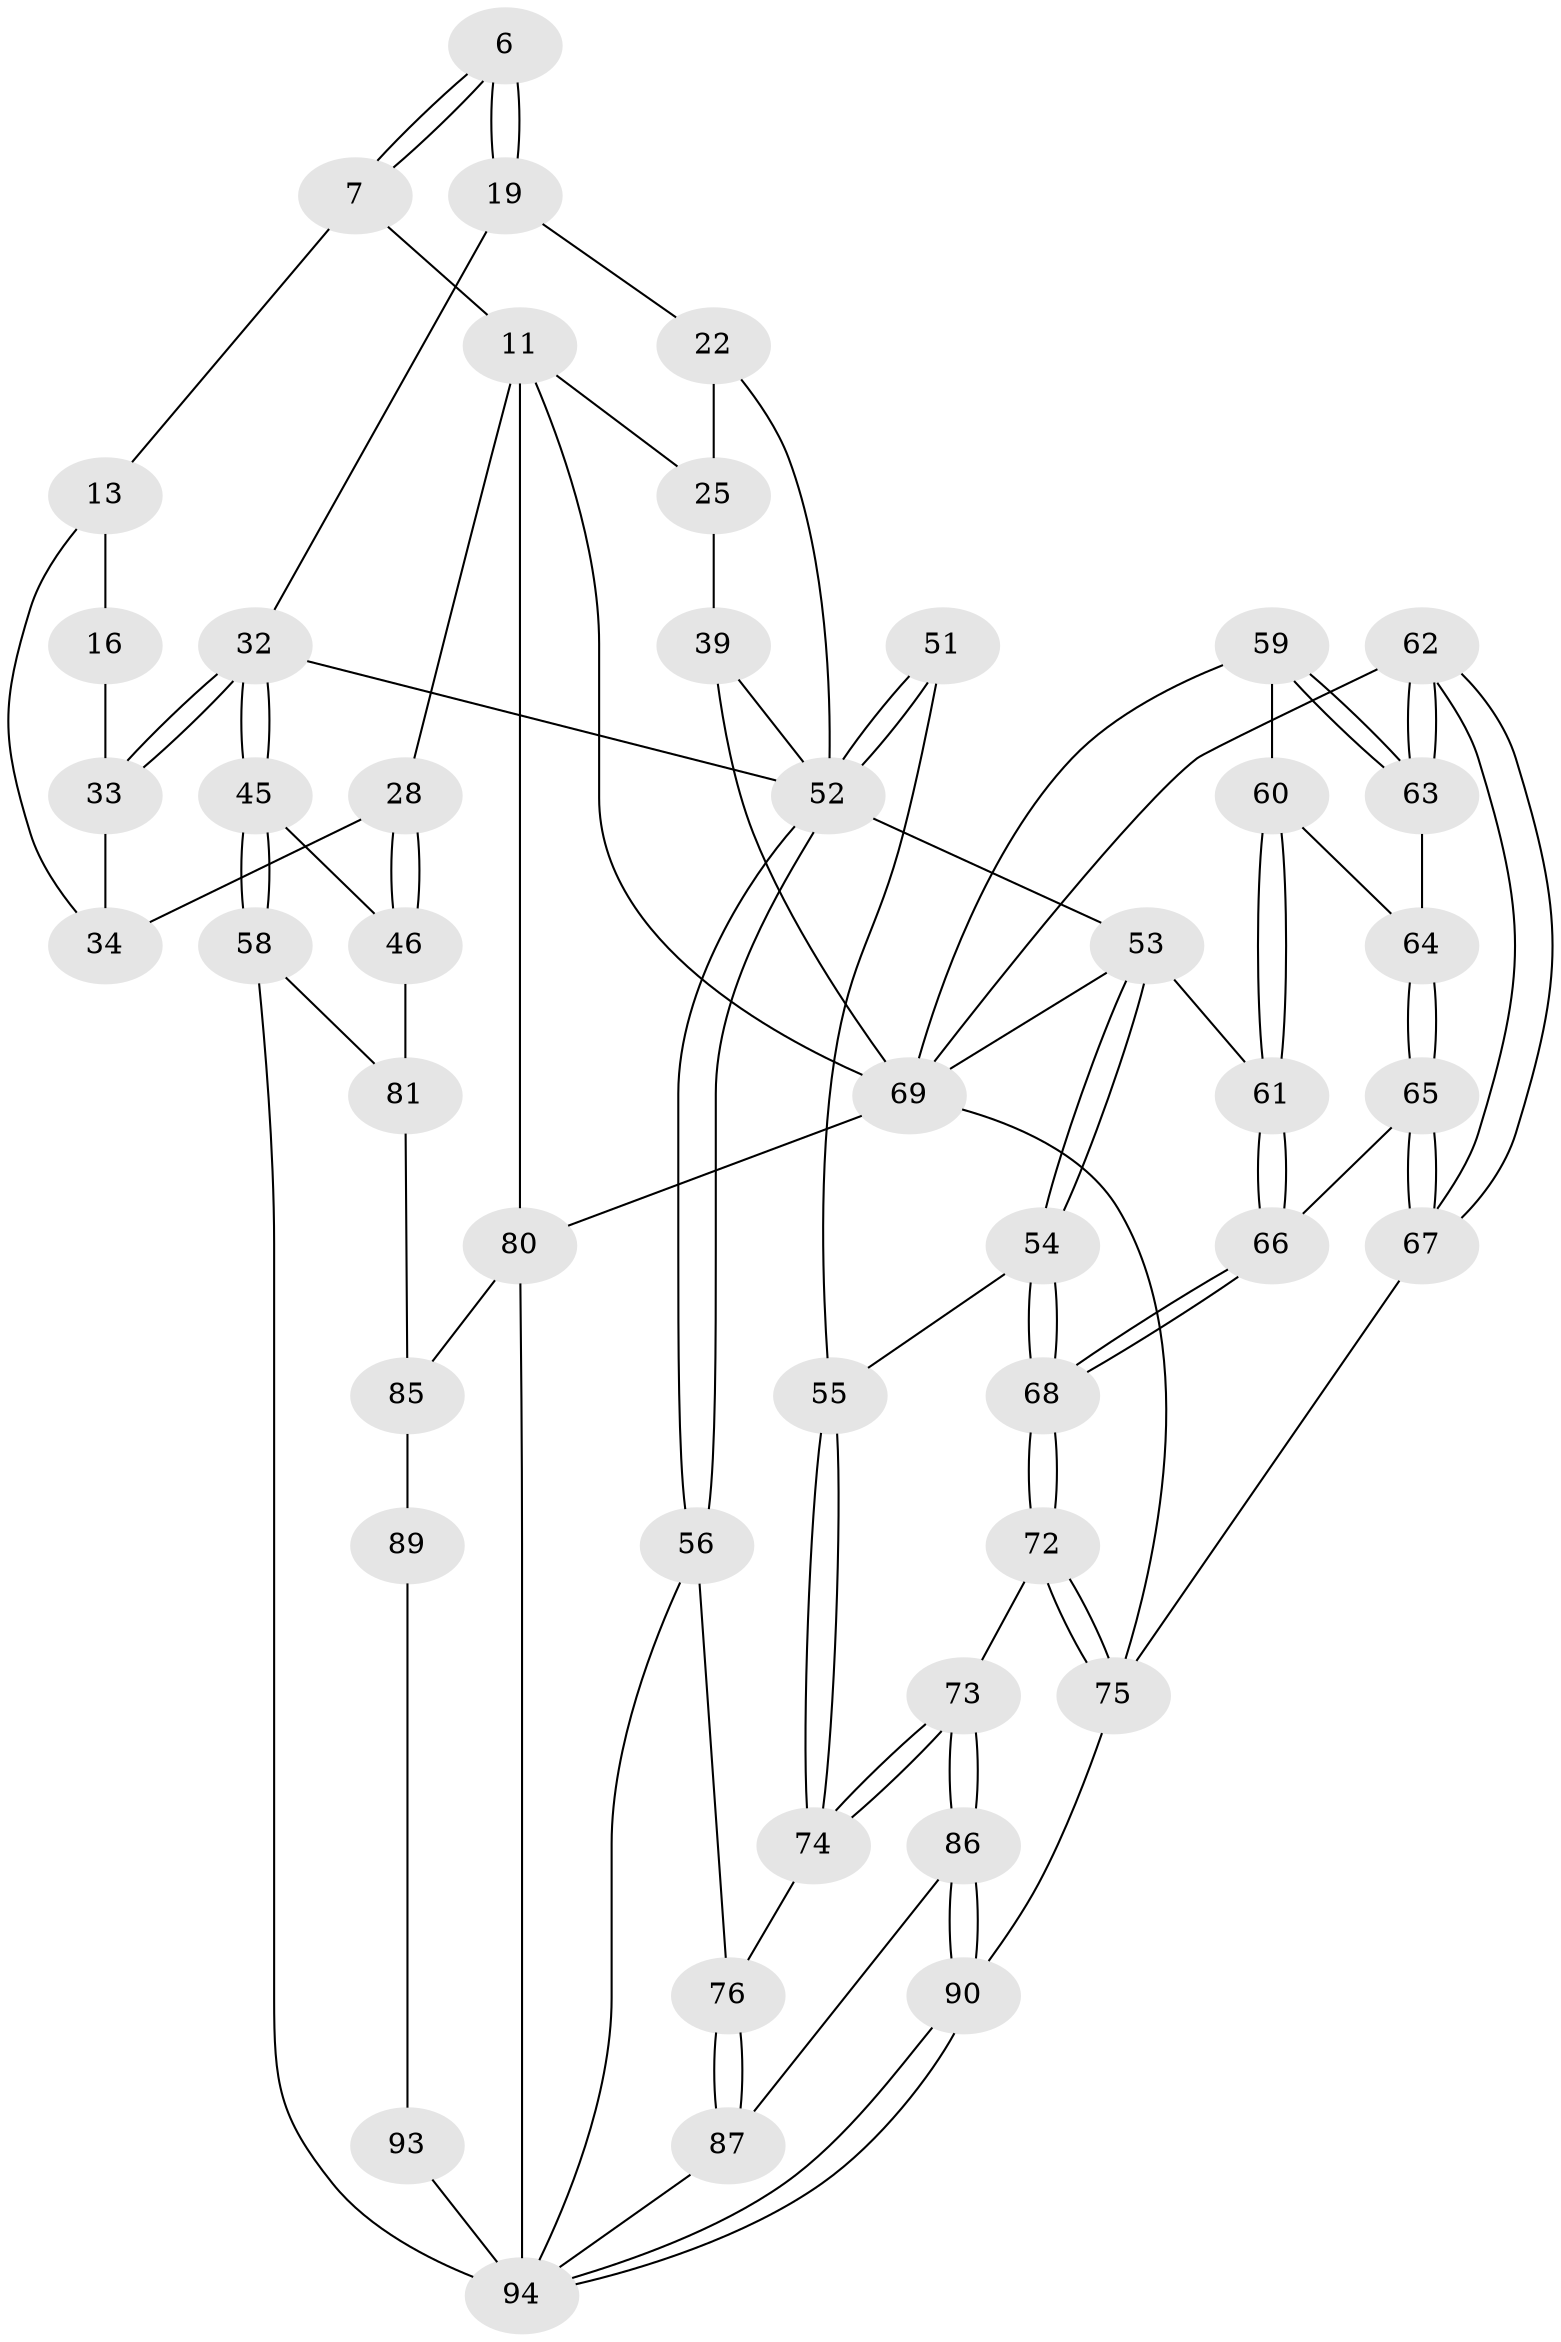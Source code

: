// original degree distribution, {3: 0.02127659574468085, 4: 0.24468085106382978, 6: 0.22340425531914893, 5: 0.5106382978723404}
// Generated by graph-tools (version 1.1) at 2025/00/03/09/25 05:00:57]
// undirected, 47 vertices, 102 edges
graph export_dot {
graph [start="1"]
  node [color=gray90,style=filled];
  6 [pos="+0.2859086292951691+0.1254173262925557"];
  7 [pos="+0.06888001467585361+0"];
  11 [pos="+0+0",super="+8+10"];
  13 [pos="+0.04259343547860621+0.13482603077945066",super="+12"];
  16 [pos="+0.14536072784581847+0.12713390793759435"];
  19 [pos="+0.29750931166401734+0.1613972387734856",super="+2+1"];
  22 [pos="+0.6116981530564221+0.18929876309316349",super="+3"];
  25 [pos="+0.8356925099042347+0.1166247057344013",super="+9"];
  28 [pos="+0+0.482738853856932",super="+15+27"];
  32 [pos="+0.2501767008461025+0.45638784766348656",super="+31+24+18"];
  33 [pos="+0.15030636866404068+0.42011430352985346",super="+29+20"];
  34 [pos="+0.135062085565499+0.41731929246339566",super="+30+26"];
  39 [pos="+0.8528348919977529+0.37231884942942023",super="+35+38"];
  45 [pos="+0.21699631036408337+0.5466804423459447"];
  46 [pos="+0+0.49991931242201365"];
  51 [pos="+0.4447107547641664+0.6691322052882313"];
  52 [pos="+0.4377999740143896+0.6719263328494502",super="+42+41+40"];
  53 [pos="+0.6234446425540439+0.5968056161246122",super="+44"];
  54 [pos="+0.5940073675040907+0.6673493147604054"];
  55 [pos="+0.5536773322918951+0.6842496771892893"];
  56 [pos="+0.3667011863691601+0.7459012128155087"];
  58 [pos="+0.20284388481088775+0.6727476735799639"];
  59 [pos="+0.7750576093215247+0.5659936995214531"];
  60 [pos="+0.7559023903398882+0.6185252905568014"];
  61 [pos="+0.7378587498643886+0.6375451261395132"];
  62 [pos="+0.9012720404028852+0.6227209949240589"];
  63 [pos="+0.8836138709749688+0.6172160165488564"];
  64 [pos="+0.7981094984019103+0.6518094357623203"];
  65 [pos="+0.8370182503686528+0.7230379308940718"];
  66 [pos="+0.7299883695472316+0.6720051934173245"];
  67 [pos="+0.8866844019209571+0.7690319935419343"];
  68 [pos="+0.6878278649834005+0.7270103322563707"];
  69 [pos="+1+1",super="+49+37+50"];
  72 [pos="+0.7115802485193831+0.8201053464826238"];
  73 [pos="+0.6131843529420038+0.8550814984802635"];
  74 [pos="+0.5739719487238327+0.7940559067315821"];
  75 [pos="+0.841023593485033+0.8716096289578732",super="+70"];
  76 [pos="+0.4070446416975136+0.7860480419967855"];
  80 [pos="+0+1",super="+71"];
  81 [pos="+0.15615835635941128+0.67802610283814",super="+77"];
  85 [pos="+0.07447178698261939+0.7911025376776885",super="+78+79"];
  86 [pos="+0.5902827766175005+0.8850039934976246"];
  87 [pos="+0.4699396040233222+0.8778209616016149"];
  89 [pos="+0.020154921835348217+0.9034389642853337",super="+84"];
  90 [pos="+0.6001095141964631+1"];
  93 [pos="+0.1843067178500584+1",super="+83"];
  94 [pos="+0.5683184323937178+1",super="+91+92+88"];
  6 -- 7;
  6 -- 7;
  6 -- 19 [weight=2];
  6 -- 19;
  7 -- 13;
  7 -- 11;
  11 -- 80 [weight=2];
  11 -- 25 [weight=2];
  11 -- 28;
  11 -- 69;
  13 -- 16 [weight=2];
  13 -- 34;
  16 -- 33;
  19 -- 22;
  19 -- 32;
  22 -- 25 [weight=2];
  22 -- 52;
  25 -- 39;
  28 -- 46;
  28 -- 46;
  28 -- 34 [weight=3];
  32 -- 33 [weight=2];
  32 -- 33;
  32 -- 45;
  32 -- 45;
  32 -- 52 [weight=2];
  33 -- 34 [weight=3];
  39 -- 52;
  39 -- 69 [weight=3];
  45 -- 46;
  45 -- 58;
  45 -- 58;
  46 -- 81;
  51 -- 52 [weight=2];
  51 -- 52;
  51 -- 55;
  52 -- 56;
  52 -- 56;
  52 -- 53;
  53 -- 54;
  53 -- 54;
  53 -- 61;
  53 -- 69;
  54 -- 55;
  54 -- 68;
  54 -- 68;
  55 -- 74;
  55 -- 74;
  56 -- 76;
  56 -- 94;
  58 -- 81;
  58 -- 94;
  59 -- 60;
  59 -- 63;
  59 -- 63;
  59 -- 69;
  60 -- 61;
  60 -- 61;
  60 -- 64;
  61 -- 66;
  61 -- 66;
  62 -- 63;
  62 -- 63;
  62 -- 67;
  62 -- 67;
  62 -- 69;
  63 -- 64;
  64 -- 65;
  64 -- 65;
  65 -- 66;
  65 -- 67;
  65 -- 67;
  66 -- 68;
  66 -- 68;
  67 -- 75;
  68 -- 72;
  68 -- 72;
  69 -- 80;
  69 -- 75;
  72 -- 73;
  72 -- 75;
  72 -- 75;
  73 -- 74;
  73 -- 74;
  73 -- 86;
  73 -- 86;
  74 -- 76;
  75 -- 90;
  76 -- 87;
  76 -- 87;
  80 -- 94 [weight=2];
  80 -- 85;
  81 -- 85 [weight=2];
  85 -- 89 [weight=2];
  86 -- 87;
  86 -- 90;
  86 -- 90;
  87 -- 94;
  89 -- 93 [weight=2];
  90 -- 94;
  90 -- 94;
  93 -- 94 [weight=2];
}
